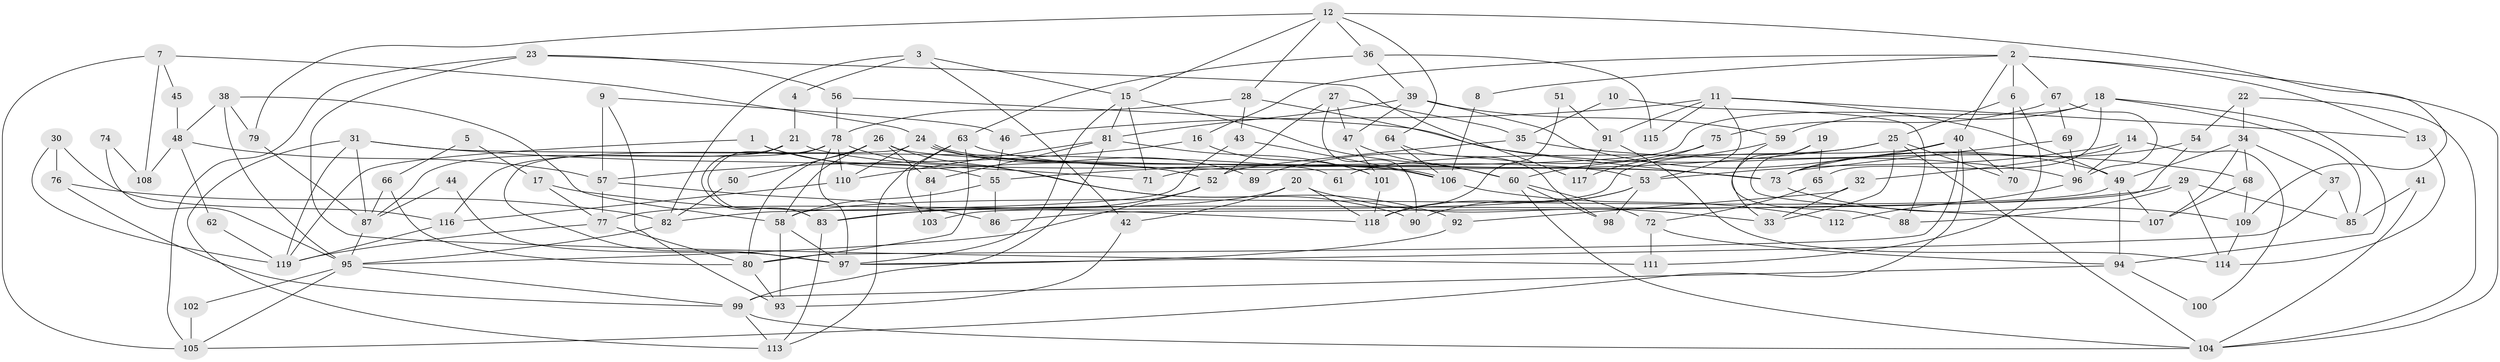 // coarse degree distribution, {9: 0.15789473684210525, 7: 0.07894736842105263, 4: 0.10526315789473684, 12: 0.02631578947368421, 6: 0.07894736842105263, 2: 0.02631578947368421, 8: 0.18421052631578946, 5: 0.18421052631578946, 10: 0.07894736842105263, 3: 0.05263157894736842, 14: 0.02631578947368421}
// Generated by graph-tools (version 1.1) at 2025/37/03/04/25 23:37:05]
// undirected, 119 vertices, 238 edges
graph export_dot {
  node [color=gray90,style=filled];
  1;
  2;
  3;
  4;
  5;
  6;
  7;
  8;
  9;
  10;
  11;
  12;
  13;
  14;
  15;
  16;
  17;
  18;
  19;
  20;
  21;
  22;
  23;
  24;
  25;
  26;
  27;
  28;
  29;
  30;
  31;
  32;
  33;
  34;
  35;
  36;
  37;
  38;
  39;
  40;
  41;
  42;
  43;
  44;
  45;
  46;
  47;
  48;
  49;
  50;
  51;
  52;
  53;
  54;
  55;
  56;
  57;
  58;
  59;
  60;
  61;
  62;
  63;
  64;
  65;
  66;
  67;
  68;
  69;
  70;
  71;
  72;
  73;
  74;
  75;
  76;
  77;
  78;
  79;
  80;
  81;
  82;
  83;
  84;
  85;
  86;
  87;
  88;
  89;
  90;
  91;
  92;
  93;
  94;
  95;
  96;
  97;
  98;
  99;
  100;
  101;
  102;
  103;
  104;
  105;
  106;
  107;
  108;
  109;
  110;
  111;
  112;
  113;
  114;
  115;
  116;
  117;
  118;
  119;
  1 -- 52;
  1 -- 119;
  1 -- 55;
  2 -- 104;
  2 -- 40;
  2 -- 6;
  2 -- 8;
  2 -- 13;
  2 -- 16;
  2 -- 67;
  3 -- 15;
  3 -- 82;
  3 -- 4;
  3 -- 42;
  4 -- 21;
  5 -- 66;
  5 -- 17;
  6 -- 111;
  6 -- 25;
  6 -- 70;
  7 -- 24;
  7 -- 105;
  7 -- 45;
  7 -- 108;
  8 -- 106;
  9 -- 93;
  9 -- 46;
  9 -- 57;
  10 -- 35;
  10 -- 88;
  11 -- 13;
  11 -- 49;
  11 -- 46;
  11 -- 53;
  11 -- 91;
  11 -- 115;
  12 -- 15;
  12 -- 64;
  12 -- 28;
  12 -- 36;
  12 -- 79;
  12 -- 109;
  13 -- 114;
  14 -- 32;
  14 -- 53;
  14 -- 96;
  14 -- 100;
  15 -- 81;
  15 -- 71;
  15 -- 60;
  15 -- 97;
  16 -- 57;
  16 -- 101;
  17 -- 77;
  17 -- 118;
  18 -- 65;
  18 -- 59;
  18 -- 71;
  18 -- 85;
  18 -- 94;
  19 -- 33;
  19 -- 107;
  19 -- 65;
  20 -- 118;
  20 -- 42;
  20 -- 33;
  20 -- 77;
  21 -- 53;
  21 -- 83;
  21 -- 87;
  22 -- 104;
  22 -- 34;
  22 -- 54;
  23 -- 105;
  23 -- 56;
  23 -- 111;
  23 -- 117;
  24 -- 106;
  24 -- 106;
  24 -- 97;
  24 -- 89;
  24 -- 110;
  25 -- 70;
  25 -- 33;
  25 -- 55;
  25 -- 61;
  25 -- 104;
  26 -- 58;
  26 -- 84;
  26 -- 50;
  26 -- 73;
  26 -- 80;
  26 -- 90;
  27 -- 47;
  27 -- 35;
  27 -- 52;
  27 -- 90;
  28 -- 73;
  28 -- 43;
  28 -- 78;
  29 -- 83;
  29 -- 85;
  29 -- 88;
  29 -- 114;
  30 -- 116;
  30 -- 119;
  30 -- 76;
  31 -- 113;
  31 -- 87;
  31 -- 61;
  31 -- 71;
  31 -- 119;
  32 -- 33;
  32 -- 92;
  34 -- 68;
  34 -- 49;
  34 -- 37;
  34 -- 107;
  35 -- 68;
  35 -- 52;
  36 -- 39;
  36 -- 63;
  36 -- 115;
  37 -- 97;
  37 -- 85;
  38 -- 58;
  38 -- 79;
  38 -- 48;
  38 -- 95;
  39 -- 81;
  39 -- 49;
  39 -- 47;
  39 -- 59;
  40 -- 73;
  40 -- 80;
  40 -- 70;
  40 -- 103;
  40 -- 105;
  41 -- 85;
  41 -- 104;
  42 -- 93;
  43 -- 82;
  43 -- 106;
  44 -- 87;
  44 -- 97;
  45 -- 48;
  46 -- 55;
  47 -- 101;
  47 -- 60;
  48 -- 57;
  48 -- 62;
  48 -- 108;
  49 -- 58;
  49 -- 94;
  49 -- 107;
  50 -- 82;
  51 -- 118;
  51 -- 91;
  52 -- 83;
  52 -- 95;
  53 -- 90;
  53 -- 98;
  53 -- 118;
  54 -- 73;
  54 -- 86;
  55 -- 58;
  55 -- 86;
  56 -- 96;
  56 -- 78;
  57 -- 86;
  57 -- 77;
  58 -- 97;
  58 -- 93;
  59 -- 60;
  59 -- 88;
  60 -- 72;
  60 -- 98;
  60 -- 104;
  62 -- 119;
  63 -- 80;
  63 -- 73;
  63 -- 103;
  63 -- 113;
  64 -- 106;
  64 -- 98;
  65 -- 72;
  66 -- 87;
  66 -- 80;
  67 -- 69;
  67 -- 75;
  67 -- 96;
  68 -- 107;
  68 -- 109;
  69 -- 73;
  69 -- 96;
  72 -- 94;
  72 -- 111;
  73 -- 109;
  74 -- 108;
  74 -- 95;
  75 -- 117;
  75 -- 89;
  76 -- 99;
  76 -- 82;
  77 -- 80;
  77 -- 119;
  78 -- 116;
  78 -- 83;
  78 -- 92;
  78 -- 97;
  78 -- 110;
  79 -- 87;
  80 -- 93;
  81 -- 99;
  81 -- 110;
  81 -- 84;
  81 -- 101;
  82 -- 95;
  83 -- 113;
  84 -- 103;
  87 -- 95;
  91 -- 114;
  91 -- 117;
  92 -- 97;
  94 -- 99;
  94 -- 100;
  95 -- 99;
  95 -- 102;
  95 -- 105;
  96 -- 112;
  99 -- 104;
  99 -- 113;
  101 -- 118;
  102 -- 105;
  106 -- 112;
  109 -- 114;
  110 -- 116;
  116 -- 119;
}
